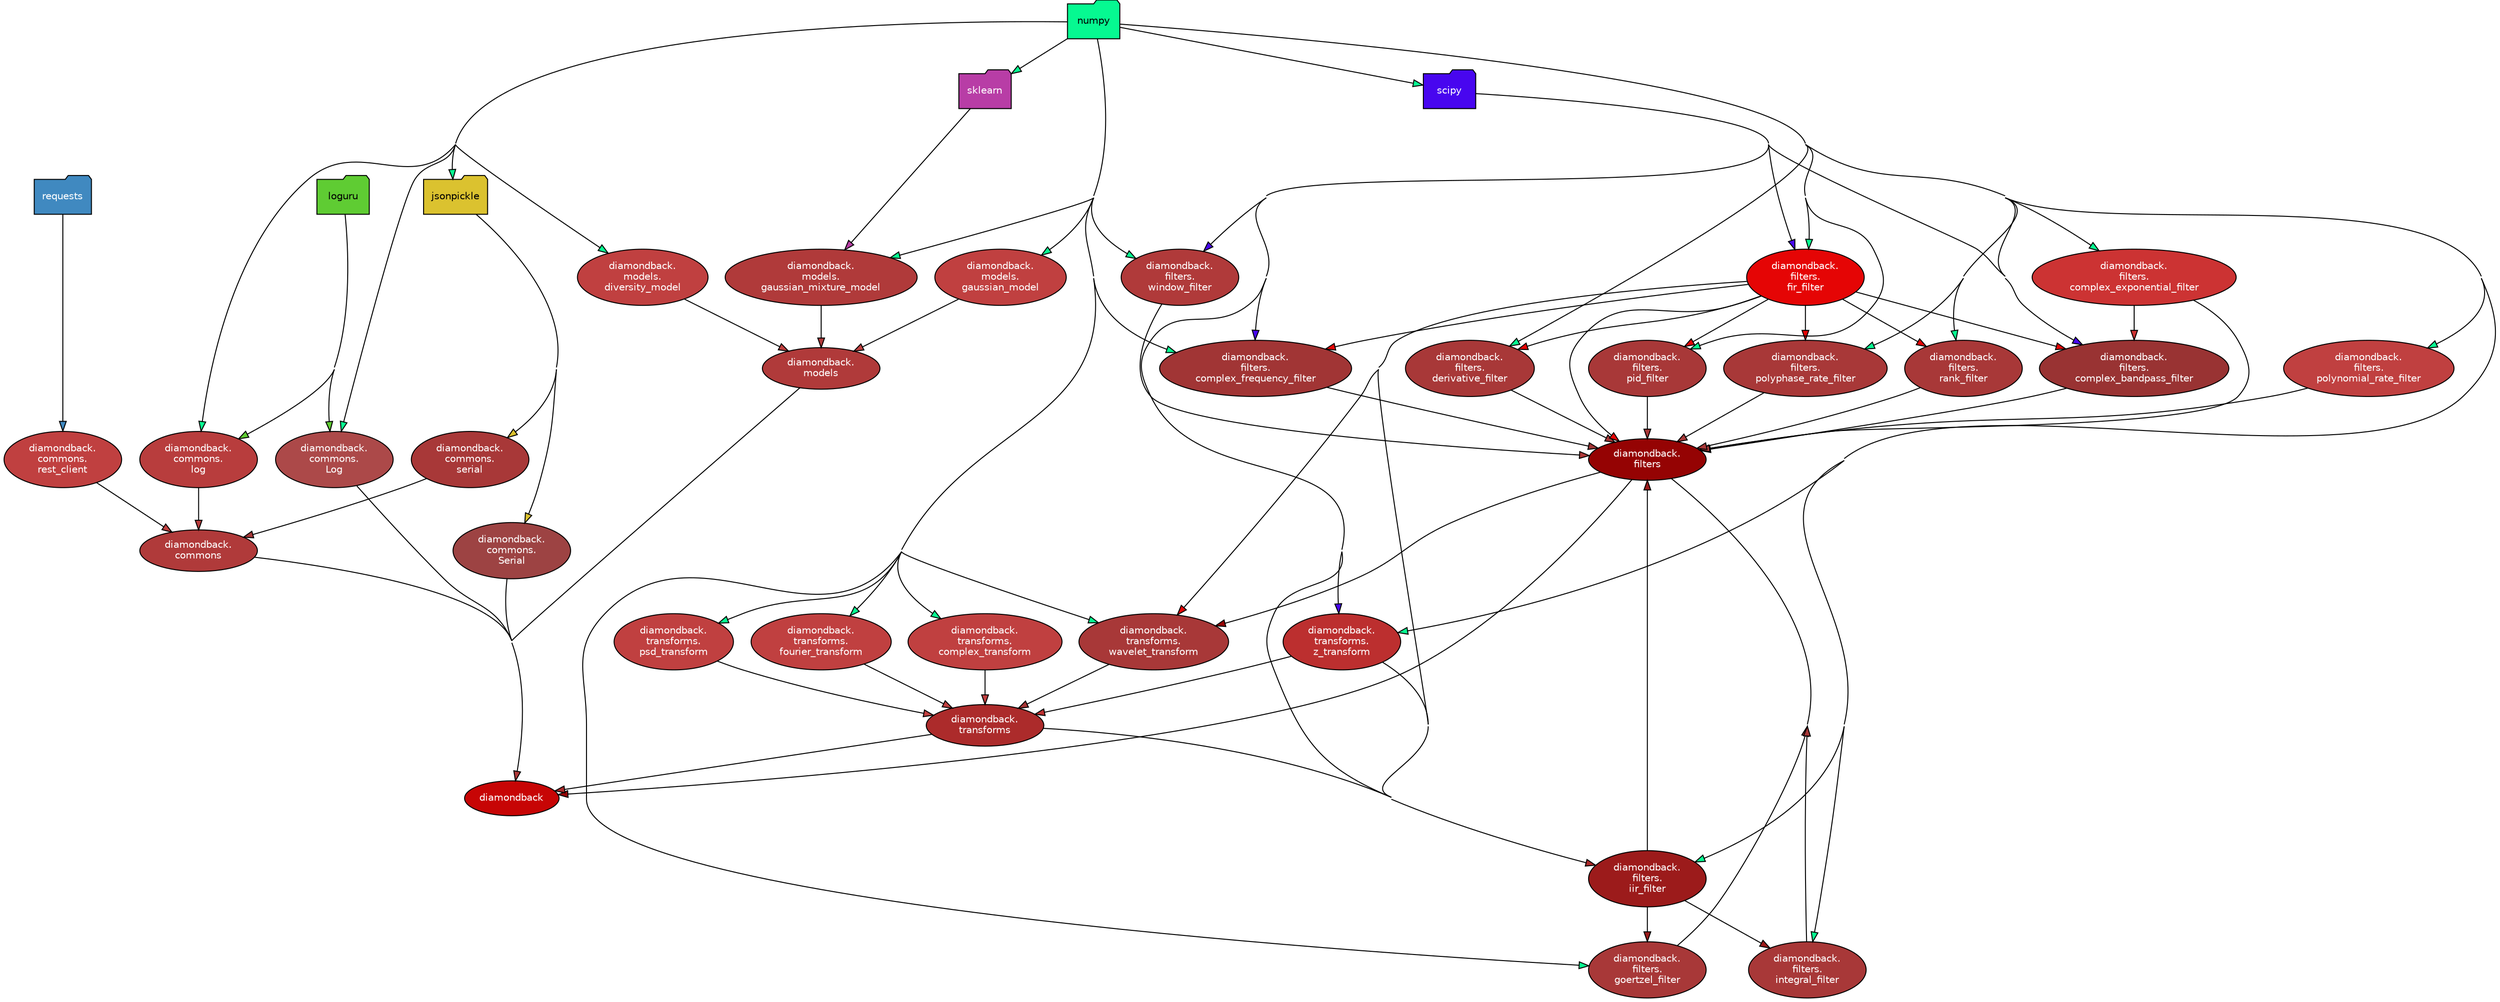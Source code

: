 
digraph G {
    concentrate = true;

    rankdir = TB;
    node [style=filled,fillcolor="#ffffff",fontcolor="#000000",fontname=Helvetica,fontsize=10];

    diamondback [fillcolor="#c70505",fontcolor="#ffffff"];
    diamondback_commons [fillcolor="#b03a3a",fontcolor="#ffffff",label="diamondback\.\ncommons"];
    diamondback_commons_Log [fillcolor="#ac4949",fontcolor="#ffffff",label="diamondback\.\ncommons\.\nLog"];
    diamondback_commons_Serial [fillcolor="#9d4343",fontcolor="#ffffff",label="diamondback\.\ncommons\.\nSerial"];
    diamondback_commons_log [fillcolor="#b83d3d",fontcolor="#ffffff",label="diamondback\.\ncommons\.\nlog"];
    diamondback_commons_rest_client [fillcolor="#c04040",fontcolor="#ffffff",label="diamondback\.\ncommons\.\nrest_client"];
    diamondback_commons_serial [fillcolor="#a83838",fontcolor="#ffffff",label="diamondback\.\ncommons\.\nserial"];
    diamondback_filters [fillcolor="#950303",fontcolor="#ffffff",label="diamondback\.\nfilters"];
    diamondback_filters_complex_bandpass_filter [fillcolor="#993333",fontcolor="#ffffff",label="diamondback\.\nfilters\.\ncomplex_bandpass_filter"];
    diamondback_filters_complex_exponential_filter [fillcolor="#cc3333",fontcolor="#ffffff",label="diamondback\.\nfilters\.\ncomplex_exponential_filter"];
    diamondback_filters_complex_frequency_filter [fillcolor="#a13535",fontcolor="#ffffff",label="diamondback\.\nfilters\.\ncomplex_frequency_filter"];
    diamondback_filters_derivative_filter [fillcolor="#a83838",fontcolor="#ffffff",label="diamondback\.\nfilters\.\nderivative_filter"];
    diamondback_filters_fir_filter [fillcolor="#e50505",fontcolor="#ffffff",label="diamondback\.\nfilters\.\nfir_filter"];
    diamondback_filters_goertzel_filter [fillcolor="#a83838",fontcolor="#ffffff",label="diamondback\.\nfilters\.\ngoertzel_filter"];
    diamondback_filters_iir_filter [fillcolor="#9c1b1b",fontcolor="#ffffff",label="diamondback\.\nfilters\.\niir_filter"];
    diamondback_filters_integral_filter [fillcolor="#a83838",fontcolor="#ffffff",label="diamondback\.\nfilters\.\nintegral_filter"];
    diamondback_filters_pid_filter [fillcolor="#a83838",fontcolor="#ffffff",label="diamondback\.\nfilters\.\npid_filter"];
    diamondback_filters_polynomial_rate_filter [fillcolor="#c04040",fontcolor="#ffffff",label="diamondback\.\nfilters\.\npolynomial_rate_filter"];
    diamondback_filters_polyphase_rate_filter [fillcolor="#a83838",fontcolor="#ffffff",label="diamondback\.\nfilters\.\npolyphase_rate_filter"];
    diamondback_filters_rank_filter [fillcolor="#a83838",fontcolor="#ffffff",label="diamondback\.\nfilters\.\nrank_filter"];
    diamondback_filters_window_filter [fillcolor="#b03a3a",fontcolor="#ffffff",label="diamondback\.\nfilters\.\nwindow_filter"];
    diamondback_models [fillcolor="#b03a3a",fontcolor="#ffffff",label="diamondback\.\nmodels"];
    diamondback_models_diversity_model [fillcolor="#c04040",fontcolor="#ffffff",label="diamondback\.\nmodels\.\ndiversity_model"];
    diamondback_models_gaussian_mixture_model [fillcolor="#b03a3a",fontcolor="#ffffff",label="diamondback\.\nmodels\.\ngaussian_mixture_model"];
    diamondback_models_gaussian_model [fillcolor="#c04040",fontcolor="#ffffff",label="diamondback\.\nmodels\.\ngaussian_model"];
    diamondback_transforms [fillcolor="#ac2b2b",fontcolor="#ffffff",label="diamondback\.\ntransforms"];
    diamondback_transforms_complex_transform [fillcolor="#c04040",fontcolor="#ffffff",label="diamondback\.\ntransforms\.\ncomplex_transform"];
    diamondback_transforms_fourier_transform [fillcolor="#c04040",fontcolor="#ffffff",label="diamondback\.\ntransforms\.\nfourier_transform"];
    diamondback_transforms_psd_transform [fillcolor="#c04040",fontcolor="#ffffff",label="diamondback\.\ntransforms\.\npsd_transform"];
    diamondback_transforms_wavelet_transform [fillcolor="#a83838",fontcolor="#ffffff",label="diamondback\.\ntransforms\.\nwavelet_transform"];
    diamondback_transforms_z_transform [fillcolor="#bc2f2f",fontcolor="#ffffff",label="diamondback\.\ntransforms\.\nz_transform"];
    jsonpickle [fillcolor="#dbc22f",shape="folder"];
    loguru [fillcolor="#5fcc33",shape="folder"];
    numpy [fillcolor="#06f991",shape="folder"];
    requests [fillcolor="#4089c0",fontcolor="#ffffff",shape="folder"];
    scipy [fillcolor="#4806ef",fontcolor="#ffffff",shape="folder"];
    sklearn [fillcolor="#b83da6",fontcolor="#ffffff",shape="folder"];
    diamondback_commons -> diamondback [fillcolor="#b03a3a"];
    diamondback_commons_Log -> diamondback [fillcolor="#ac4949",minlen="2"];
    diamondback_commons_Serial -> diamondback [fillcolor="#9d4343",minlen="2"];
    diamondback_commons_log -> diamondback_commons [fillcolor="#b83d3d",weight="2"];
    diamondback_commons_rest_client -> diamondback_commons [fillcolor="#c04040",weight="2"];
    diamondback_commons_serial -> diamondback_commons [fillcolor="#a83838",weight="2"];
    diamondback_filters -> diamondback [fillcolor="#950303"];
    diamondback_filters -> diamondback_transforms_wavelet_transform [fillcolor="#950303",minlen="2"];
    diamondback_filters_complex_bandpass_filter -> diamondback_filters [fillcolor="#993333",weight="2"];
    diamondback_filters_complex_exponential_filter -> diamondback_filters [fillcolor="#cc3333",weight="2"];
    diamondback_filters_complex_exponential_filter -> diamondback_filters_complex_bandpass_filter [fillcolor="#cc3333",weight="2"];
    diamondback_filters_complex_frequency_filter -> diamondback_filters [fillcolor="#a13535",weight="2"];
    diamondback_filters_derivative_filter -> diamondback_filters [fillcolor="#a83838",weight="2"];
    diamondback_filters_fir_filter -> diamondback_filters [fillcolor="#e50505",weight="2"];
    diamondback_filters_fir_filter -> diamondback_filters_complex_bandpass_filter [fillcolor="#e50505",weight="2"];
    diamondback_filters_fir_filter -> diamondback_filters_complex_frequency_filter [fillcolor="#e50505",weight="2"];
    diamondback_filters_fir_filter -> diamondback_filters_derivative_filter [fillcolor="#e50505",weight="2"];
    diamondback_filters_fir_filter -> diamondback_filters_iir_filter [fillcolor="#e50505",weight="2"];
    diamondback_filters_fir_filter -> diamondback_filters_pid_filter [fillcolor="#e50505",weight="2"];
    diamondback_filters_fir_filter -> diamondback_filters_polyphase_rate_filter [fillcolor="#e50505",weight="2"];
    diamondback_filters_fir_filter -> diamondback_filters_rank_filter [fillcolor="#e50505",weight="2"];
    diamondback_filters_fir_filter -> diamondback_transforms_wavelet_transform [fillcolor="#e50505",minlen="2"];
    diamondback_filters_goertzel_filter -> diamondback_filters [fillcolor="#a83838",weight="2"];
    diamondback_filters_iir_filter -> diamondback_filters [fillcolor="#9c1b1b",weight="2"];
    diamondback_filters_iir_filter -> diamondback_filters_goertzel_filter [fillcolor="#9c1b1b",weight="2"];
    diamondback_filters_iir_filter -> diamondback_filters_integral_filter [fillcolor="#9c1b1b",weight="2"];
    diamondback_filters_integral_filter -> diamondback_filters [fillcolor="#a83838",weight="2"];
    diamondback_filters_pid_filter -> diamondback_filters [fillcolor="#a83838",weight="2"];
    diamondback_filters_polynomial_rate_filter -> diamondback_filters [fillcolor="#c04040",weight="2"];
    diamondback_filters_polyphase_rate_filter -> diamondback_filters [fillcolor="#a83838",weight="2"];
    diamondback_filters_rank_filter -> diamondback_filters [fillcolor="#a83838",weight="2"];
    diamondback_filters_window_filter -> diamondback_filters [fillcolor="#b03a3a",weight="2"];
    diamondback_models -> diamondback [fillcolor="#b03a3a"];
    diamondback_models_diversity_model -> diamondback_models [fillcolor="#c04040",weight="2"];
    diamondback_models_gaussian_mixture_model -> diamondback_models [fillcolor="#b03a3a",weight="2"];
    diamondback_models_gaussian_model -> diamondback_models [fillcolor="#c04040",weight="2"];
    diamondback_transforms -> diamondback [fillcolor="#ac2b2b"];
    diamondback_transforms -> diamondback_filters_iir_filter [fillcolor="#ac2b2b",minlen="2"];
    diamondback_transforms_complex_transform -> diamondback_transforms [fillcolor="#c04040",weight="2"];
    diamondback_transforms_fourier_transform -> diamondback_transforms [fillcolor="#c04040",weight="2"];
    diamondback_transforms_psd_transform -> diamondback_transforms [fillcolor="#c04040",weight="2"];
    diamondback_transforms_wavelet_transform -> diamondback_transforms [fillcolor="#a83838",weight="2"];
    diamondback_transforms_z_transform -> diamondback_filters_iir_filter [fillcolor="#bc2f2f",minlen="2"];
    diamondback_transforms_z_transform -> diamondback_transforms [fillcolor="#bc2f2f",weight="2"];
    jsonpickle -> diamondback_commons_Serial [fillcolor="#dbc22f",minlen="3"];
    jsonpickle -> diamondback_commons_serial [fillcolor="#dbc22f",minlen="3"];
    loguru -> diamondback_commons_Log [fillcolor="#5fcc33",minlen="3"];
    loguru -> diamondback_commons_log [fillcolor="#5fcc33",minlen="3"];
    numpy -> diamondback_commons_Log [fillcolor="#06f991",minlen="3"];
    numpy -> diamondback_commons_log [fillcolor="#06f991",minlen="3"];
    numpy -> diamondback_filters_complex_bandpass_filter [fillcolor="#06f991",minlen="3"];
    numpy -> diamondback_filters_complex_exponential_filter [fillcolor="#06f991",minlen="3"];
    numpy -> diamondback_filters_complex_frequency_filter [fillcolor="#06f991",minlen="3"];
    numpy -> diamondback_filters_derivative_filter [fillcolor="#06f991",minlen="3"];
    numpy -> diamondback_filters_fir_filter [fillcolor="#06f991",minlen="3"];
    numpy -> diamondback_filters_goertzel_filter [fillcolor="#06f991",minlen="3"];
    numpy -> diamondback_filters_iir_filter [fillcolor="#06f991",minlen="3"];
    numpy -> diamondback_filters_integral_filter [fillcolor="#06f991",minlen="3"];
    numpy -> diamondback_filters_pid_filter [fillcolor="#06f991",minlen="3"];
    numpy -> diamondback_filters_polynomial_rate_filter [fillcolor="#06f991",minlen="3"];
    numpy -> diamondback_filters_polyphase_rate_filter [fillcolor="#06f991",minlen="3"];
    numpy -> diamondback_filters_rank_filter [fillcolor="#06f991",minlen="3"];
    numpy -> diamondback_filters_window_filter [fillcolor="#06f991",minlen="3"];
    numpy -> diamondback_models_diversity_model [fillcolor="#06f991",minlen="3"];
    numpy -> diamondback_models_gaussian_mixture_model [fillcolor="#06f991",minlen="3"];
    numpy -> diamondback_models_gaussian_model [fillcolor="#06f991",minlen="3"];
    numpy -> diamondback_transforms_complex_transform [fillcolor="#06f991",minlen="3"];
    numpy -> diamondback_transforms_fourier_transform [fillcolor="#06f991",minlen="3"];
    numpy -> diamondback_transforms_psd_transform [fillcolor="#06f991",minlen="3"];
    numpy -> diamondback_transforms_wavelet_transform [fillcolor="#06f991",minlen="3"];
    numpy -> diamondback_transforms_z_transform [fillcolor="#06f991",minlen="3"];
    numpy -> jsonpickle [fillcolor="#06f991",minlen="3"];
    numpy -> scipy [fillcolor="#06f991"];
    numpy -> sklearn [fillcolor="#06f991"];
    requests -> diamondback_commons_rest_client [fillcolor="#4089c0",minlen="3"];
    scipy -> diamondback_filters_complex_bandpass_filter [fillcolor="#4806ef",minlen="3"];
    scipy -> diamondback_filters_complex_frequency_filter [fillcolor="#4806ef",minlen="3"];
    scipy -> diamondback_filters_fir_filter [fillcolor="#4806ef",minlen="3"];
    scipy -> diamondback_filters_iir_filter [fillcolor="#4806ef",minlen="3"];
    scipy -> diamondback_filters_window_filter [fillcolor="#4806ef",minlen="3"];
    scipy -> diamondback_transforms_z_transform [fillcolor="#4806ef",minlen="3"];
    sklearn -> diamondback_models_gaussian_mixture_model [fillcolor="#b83da6",minlen="3"];
}

